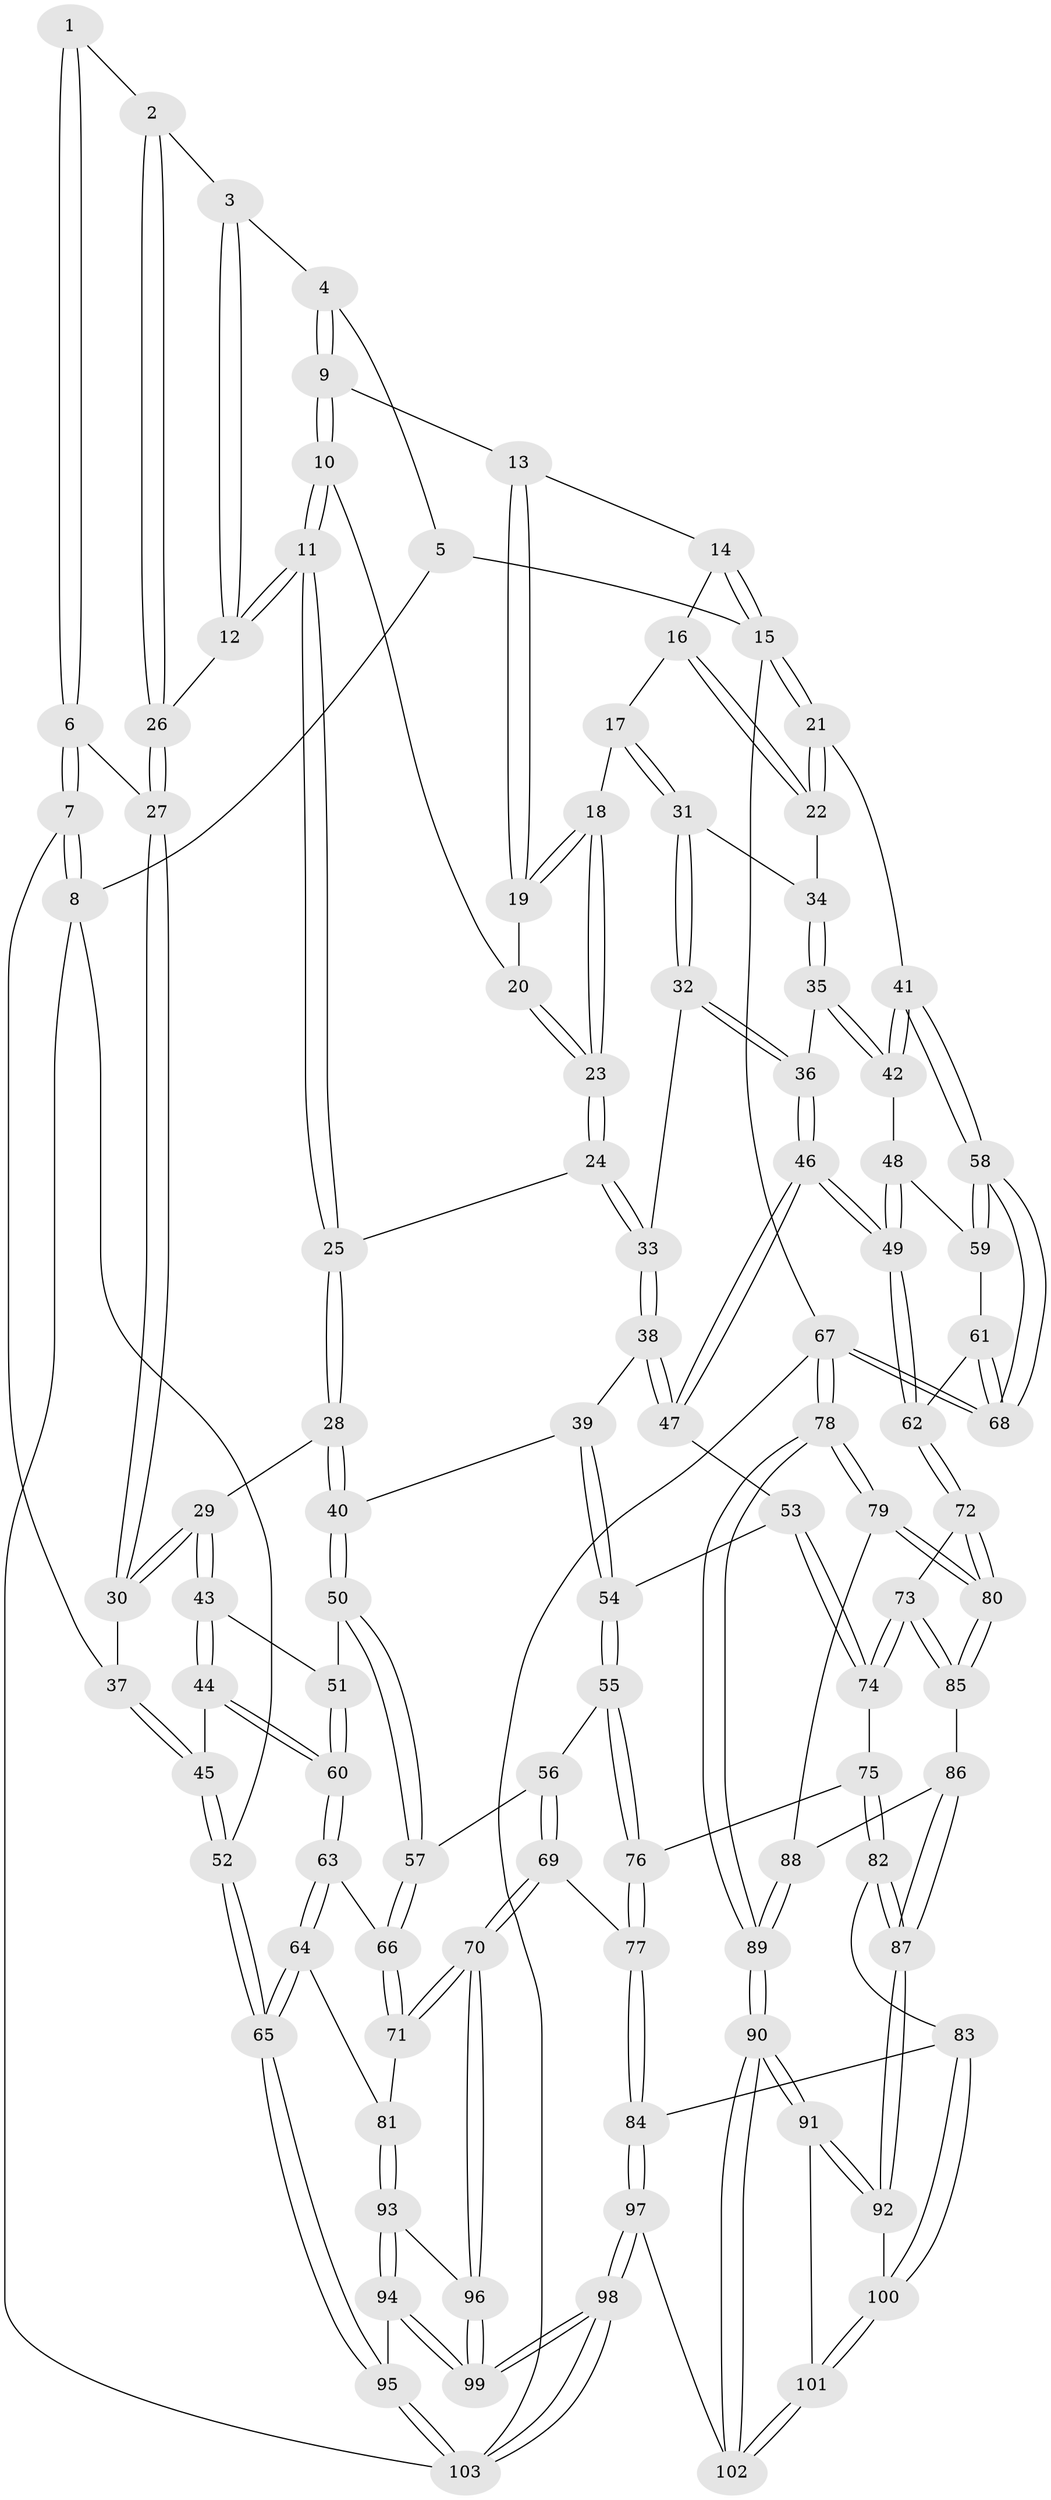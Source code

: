 // Generated by graph-tools (version 1.1) at 2025/27/03/09/25 03:27:11]
// undirected, 103 vertices, 254 edges
graph export_dot {
graph [start="1"]
  node [color=gray90,style=filled];
  1 [pos="+0.17130702931417233+0"];
  2 [pos="+0.2182760586914025+0.08143076338453692"];
  3 [pos="+0.35663211208692924+0.012468683041017966"];
  4 [pos="+0.4746901624388429+0"];
  5 [pos="+0.15425130498439635+0"];
  6 [pos="+0.00983308555531607+0.16298330809459002"];
  7 [pos="+0+0.21364614619786038"];
  8 [pos="+0+0.21288455968944336"];
  9 [pos="+0.4960295074210118+0"];
  10 [pos="+0.4893115432946473+0.05309098476165799"];
  11 [pos="+0.40701244927468005+0.1659679865060972"];
  12 [pos="+0.34937256041467707+0.1331094697168859"];
  13 [pos="+0.6841867443530049+0"];
  14 [pos="+1+0"];
  15 [pos="+1+0"];
  16 [pos="+0.9125946628638231+0.0711310866019477"];
  17 [pos="+0.7775383098221855+0.11818897592411418"];
  18 [pos="+0.77460536961012+0.11565831020263694"];
  19 [pos="+0.7175529758381225+0"];
  20 [pos="+0.5765751982249258+0.12439543843731837"];
  21 [pos="+1+0.2750563809832276"];
  22 [pos="+1+0.2351530696924784"];
  23 [pos="+0.6061985537749991+0.17528188871518646"];
  24 [pos="+0.5704198900917702+0.2680415400367852"];
  25 [pos="+0.42436887228229125+0.26862152508422166"];
  26 [pos="+0.2189181559350223+0.10377422685349903"];
  27 [pos="+0.1789233851975819+0.15947456737211965"];
  28 [pos="+0.3579785258424192+0.35156058654438244"];
  29 [pos="+0.2447252065350961+0.3374992541508676"];
  30 [pos="+0.2385813132611641+0.33144132975079316"];
  31 [pos="+0.7852088344151064+0.14405943563893012"];
  32 [pos="+0.732512546513774+0.3480576052690907"];
  33 [pos="+0.6383644315964639+0.33709186887808396"];
  34 [pos="+0.8746539847312699+0.2047529919729497"];
  35 [pos="+0.8641798610867163+0.365568461281427"];
  36 [pos="+0.763138134775256+0.3772136155613984"];
  37 [pos="+0.05002577613766654+0.3256932584957219"];
  38 [pos="+0.5580583343395621+0.4637642282083763"];
  39 [pos="+0.5471313392041972+0.469146479044703"];
  40 [pos="+0.39386950046875563+0.4368638845022873"];
  41 [pos="+1+0.33960458165072055"];
  42 [pos="+0.9893499665461885+0.3884264843174535"];
  43 [pos="+0.17771036903094492+0.44884181292092246"];
  44 [pos="+0.11871873291801398+0.5036543983654455"];
  45 [pos="+0.10764669920101526+0.5039639282241914"];
  46 [pos="+0.7535444315428863+0.5471161656344733"];
  47 [pos="+0.7233343336576428+0.5549042832382145"];
  48 [pos="+0.9034907701657863+0.5211826639691013"];
  49 [pos="+0.7855317735071122+0.5720748937939922"];
  50 [pos="+0.3754645046808004+0.5094056960780204"];
  51 [pos="+0.2851370105990161+0.5392791538875494"];
  52 [pos="+0+0.5957829841487542"];
  53 [pos="+0.6756697096143099+0.593289229765206"];
  54 [pos="+0.5446173809034464+0.5999290230650042"];
  55 [pos="+0.5165869142085885+0.6330040572357196"];
  56 [pos="+0.4351690885902179+0.5985227647316096"];
  57 [pos="+0.3917567109721352+0.5679218521909924"];
  58 [pos="+1+0.5163740507501648"];
  59 [pos="+0.9511126235181562+0.5740907995389838"];
  60 [pos="+0.20588988785048146+0.6165640657478827"];
  61 [pos="+0.9300346043590637+0.6509489529879949"];
  62 [pos="+0.8096409961513141+0.6278250131981766"];
  63 [pos="+0.20899883155844293+0.6458284832544964"];
  64 [pos="+0.20091100196832146+0.6900593571228009"];
  65 [pos="+0+0.7164863936249278"];
  66 [pos="+0.36282710080515557+0.6105578330260585"];
  67 [pos="+1+1"];
  68 [pos="+1+0.9888129088908125"];
  69 [pos="+0.3925023603117192+0.7559942396657852"];
  70 [pos="+0.3667616827850851+0.7567186516007295"];
  71 [pos="+0.3441853048911434+0.7351566620900751"];
  72 [pos="+0.8068968279335184+0.6424779694882323"];
  73 [pos="+0.6773046461012465+0.7178138591589918"];
  74 [pos="+0.6547121293072548+0.6753479090346457"];
  75 [pos="+0.5621295587765043+0.6930267949230395"];
  76 [pos="+0.5179741646306643+0.6425515146126602"];
  77 [pos="+0.4277625542015442+0.7612735076857078"];
  78 [pos="+1+1"];
  79 [pos="+0.8149147203679008+0.7531758646027302"];
  80 [pos="+0.8114215810459436+0.7383922065543278"];
  81 [pos="+0.20971009580150687+0.7034843188267184"];
  82 [pos="+0.5638982102957681+0.7046464117504275"];
  83 [pos="+0.4962226821322808+0.8039886342721424"];
  84 [pos="+0.45354249707159616+0.7856712523957208"];
  85 [pos="+0.6774808199744301+0.7238409819237069"];
  86 [pos="+0.6708574807347562+0.7491078839161258"];
  87 [pos="+0.6286754689141488+0.7971985466018495"];
  88 [pos="+0.7096524529715077+0.7649842203926255"];
  89 [pos="+0.9200172938989761+1"];
  90 [pos="+0.843600717013604+1"];
  91 [pos="+0.6387629242118633+0.8378320391298516"];
  92 [pos="+0.6269885772438696+0.8066023985526757"];
  93 [pos="+0.19832947486795666+0.7964621759619335"];
  94 [pos="+0.18156964564614084+0.8342689583048866"];
  95 [pos="+0+0.8780656418901935"];
  96 [pos="+0.335589256121099+0.8346960101615668"];
  97 [pos="+0.3350795484782863+1"];
  98 [pos="+0.3268240769808381+1"];
  99 [pos="+0.3213499564479581+1"];
  100 [pos="+0.4998149759716401+0.807640129713941"];
  101 [pos="+0.5096741924404438+0.8835166322719071"];
  102 [pos="+0.4703010258486511+1"];
  103 [pos="+0+1"];
  1 -- 2;
  1 -- 6;
  1 -- 6;
  2 -- 3;
  2 -- 26;
  2 -- 26;
  3 -- 4;
  3 -- 12;
  3 -- 12;
  4 -- 5;
  4 -- 9;
  4 -- 9;
  5 -- 8;
  5 -- 15;
  6 -- 7;
  6 -- 7;
  6 -- 27;
  7 -- 8;
  7 -- 8;
  7 -- 37;
  8 -- 52;
  8 -- 103;
  9 -- 10;
  9 -- 10;
  9 -- 13;
  10 -- 11;
  10 -- 11;
  10 -- 20;
  11 -- 12;
  11 -- 12;
  11 -- 25;
  11 -- 25;
  12 -- 26;
  13 -- 14;
  13 -- 19;
  13 -- 19;
  14 -- 15;
  14 -- 15;
  14 -- 16;
  15 -- 21;
  15 -- 21;
  15 -- 67;
  16 -- 17;
  16 -- 22;
  16 -- 22;
  17 -- 18;
  17 -- 31;
  17 -- 31;
  18 -- 19;
  18 -- 19;
  18 -- 23;
  18 -- 23;
  19 -- 20;
  20 -- 23;
  20 -- 23;
  21 -- 22;
  21 -- 22;
  21 -- 41;
  22 -- 34;
  23 -- 24;
  23 -- 24;
  24 -- 25;
  24 -- 33;
  24 -- 33;
  25 -- 28;
  25 -- 28;
  26 -- 27;
  26 -- 27;
  27 -- 30;
  27 -- 30;
  28 -- 29;
  28 -- 40;
  28 -- 40;
  29 -- 30;
  29 -- 30;
  29 -- 43;
  29 -- 43;
  30 -- 37;
  31 -- 32;
  31 -- 32;
  31 -- 34;
  32 -- 33;
  32 -- 36;
  32 -- 36;
  33 -- 38;
  33 -- 38;
  34 -- 35;
  34 -- 35;
  35 -- 36;
  35 -- 42;
  35 -- 42;
  36 -- 46;
  36 -- 46;
  37 -- 45;
  37 -- 45;
  38 -- 39;
  38 -- 47;
  38 -- 47;
  39 -- 40;
  39 -- 54;
  39 -- 54;
  40 -- 50;
  40 -- 50;
  41 -- 42;
  41 -- 42;
  41 -- 58;
  41 -- 58;
  42 -- 48;
  43 -- 44;
  43 -- 44;
  43 -- 51;
  44 -- 45;
  44 -- 60;
  44 -- 60;
  45 -- 52;
  45 -- 52;
  46 -- 47;
  46 -- 47;
  46 -- 49;
  46 -- 49;
  47 -- 53;
  48 -- 49;
  48 -- 49;
  48 -- 59;
  49 -- 62;
  49 -- 62;
  50 -- 51;
  50 -- 57;
  50 -- 57;
  51 -- 60;
  51 -- 60;
  52 -- 65;
  52 -- 65;
  53 -- 54;
  53 -- 74;
  53 -- 74;
  54 -- 55;
  54 -- 55;
  55 -- 56;
  55 -- 76;
  55 -- 76;
  56 -- 57;
  56 -- 69;
  56 -- 69;
  57 -- 66;
  57 -- 66;
  58 -- 59;
  58 -- 59;
  58 -- 68;
  58 -- 68;
  59 -- 61;
  60 -- 63;
  60 -- 63;
  61 -- 62;
  61 -- 68;
  61 -- 68;
  62 -- 72;
  62 -- 72;
  63 -- 64;
  63 -- 64;
  63 -- 66;
  64 -- 65;
  64 -- 65;
  64 -- 81;
  65 -- 95;
  65 -- 95;
  66 -- 71;
  66 -- 71;
  67 -- 68;
  67 -- 68;
  67 -- 78;
  67 -- 78;
  67 -- 103;
  69 -- 70;
  69 -- 70;
  69 -- 77;
  70 -- 71;
  70 -- 71;
  70 -- 96;
  70 -- 96;
  71 -- 81;
  72 -- 73;
  72 -- 80;
  72 -- 80;
  73 -- 74;
  73 -- 74;
  73 -- 85;
  73 -- 85;
  74 -- 75;
  75 -- 76;
  75 -- 82;
  75 -- 82;
  76 -- 77;
  76 -- 77;
  77 -- 84;
  77 -- 84;
  78 -- 79;
  78 -- 79;
  78 -- 89;
  78 -- 89;
  79 -- 80;
  79 -- 80;
  79 -- 88;
  80 -- 85;
  80 -- 85;
  81 -- 93;
  81 -- 93;
  82 -- 83;
  82 -- 87;
  82 -- 87;
  83 -- 84;
  83 -- 100;
  83 -- 100;
  84 -- 97;
  84 -- 97;
  85 -- 86;
  86 -- 87;
  86 -- 87;
  86 -- 88;
  87 -- 92;
  87 -- 92;
  88 -- 89;
  88 -- 89;
  89 -- 90;
  89 -- 90;
  90 -- 91;
  90 -- 91;
  90 -- 102;
  90 -- 102;
  91 -- 92;
  91 -- 92;
  91 -- 101;
  92 -- 100;
  93 -- 94;
  93 -- 94;
  93 -- 96;
  94 -- 95;
  94 -- 99;
  94 -- 99;
  95 -- 103;
  95 -- 103;
  96 -- 99;
  96 -- 99;
  97 -- 98;
  97 -- 98;
  97 -- 102;
  98 -- 99;
  98 -- 99;
  98 -- 103;
  98 -- 103;
  100 -- 101;
  100 -- 101;
  101 -- 102;
  101 -- 102;
}
